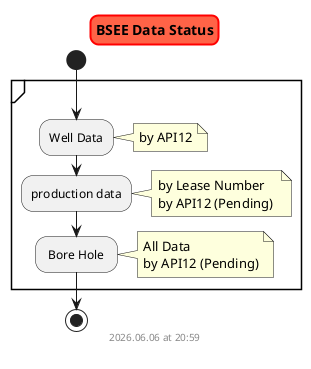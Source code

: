 @startuml bsee_data_status
skinparam titleBorderRoundCorner 15
skinparam titleBorderThickness 2
skinparam titleBorderColor red
skinparam titleBackgroundColor Tomato

title BSEE Data Status 

start

    partition {

        :Well Data;
            note right
                by API12
            end note

        :production data;
            note right
                by Lease Number
                by API12 (Pending) 
            end note

        : Bore Hole ;
            note right
                All Data
                by API12 (Pending)
            end note

    }

stop

footer
%date("yyyy.MM.dd' at 'HH:mm")
%filename()
end footer

@enduml